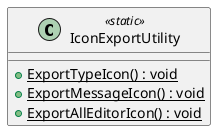 @startuml
class IconExportUtility <<static>> {
    + {static} ExportTypeIcon() : void
    + {static} ExportMessageIcon() : void
    + {static} ExportAllEditorIcon() : void
}
@enduml
